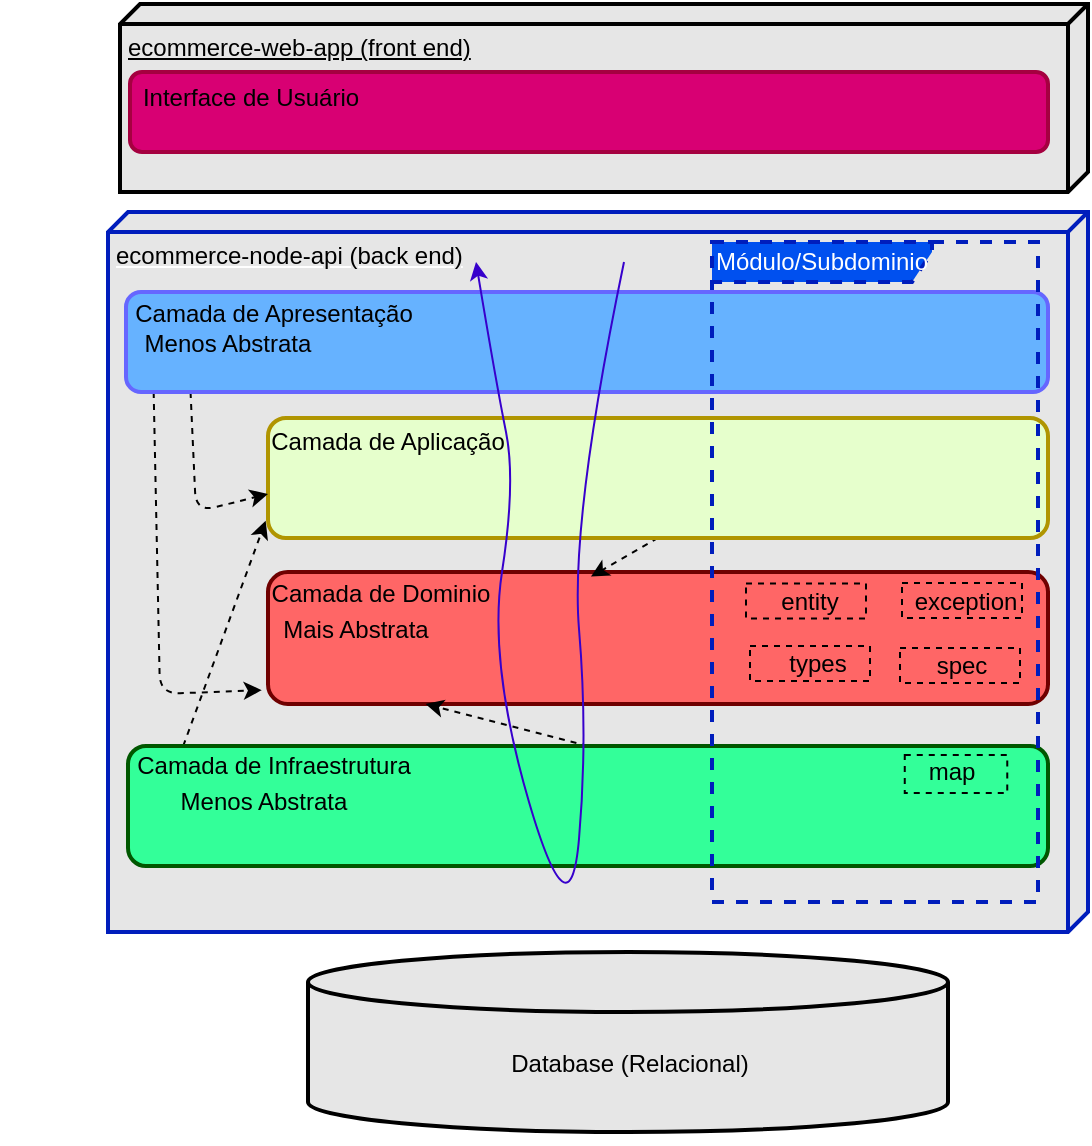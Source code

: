 <mxfile>
    <diagram id="DqfU-nGSnhUROsuJlLy-" name="Arquitetura em Camadas">
        <mxGraphModel dx="1386" dy="792" grid="1" gridSize="10" guides="1" tooltips="1" connect="1" arrows="1" fold="1" page="1" pageScale="1" pageWidth="850" pageHeight="1100" math="0" shadow="0">
            <root>
                <mxCell id="0"/>
                <mxCell id="1" parent="0"/>
                <mxCell id="2" value="&lt;font color=&quot;#000000&quot;&gt;ecommerce-node-api (back end)&lt;/font&gt;" style="verticalAlign=top;align=left;spacingTop=8;spacingLeft=2;spacingRight=12;shape=cube;size=10;direction=south;fontStyle=4;html=1;strokeWidth=2;fillColor=#E6E6E6;fontColor=#ffffff;strokeColor=#001DBC;" parent="1" vertex="1">
                    <mxGeometry x="200" y="130" width="490" height="360" as="geometry"/>
                </mxCell>
                <mxCell id="3" value="&lt;font color=&quot;#000000&quot;&gt;ecommerce-web-app (front end)&lt;/font&gt;" style="verticalAlign=top;align=left;spacingTop=8;spacingLeft=2;spacingRight=12;shape=cube;size=10;direction=south;fontStyle=4;html=1;strokeWidth=2;fillColor=#E6E6E6;" parent="1" vertex="1">
                    <mxGeometry x="206" y="26" width="484" height="94" as="geometry"/>
                </mxCell>
                <mxCell id="5" value="" style="shape=cylinder3;whiteSpace=wrap;html=1;boundedLbl=1;backgroundOutline=1;size=15;strokeWidth=2;fillColor=#E6E6E6;" parent="1" vertex="1">
                    <mxGeometry x="300" y="500" width="320" height="90" as="geometry"/>
                </mxCell>
                <mxCell id="7" value="" style="rounded=1;whiteSpace=wrap;html=1;strokeWidth=2;fillColor=#FF6666;fontColor=#ffffff;strokeColor=#6F0000;" parent="1" vertex="1">
                    <mxGeometry x="280" y="310" width="390" height="66" as="geometry"/>
                </mxCell>
                <mxCell id="8" value="Camada de Dominio" style="text;html=1;strokeColor=none;fillColor=none;align=center;verticalAlign=middle;whiteSpace=wrap;rounded=0;strokeWidth=2;fontColor=#000000;" parent="1" vertex="1">
                    <mxGeometry x="261.5" y="311" width="148.5" height="19" as="geometry"/>
                </mxCell>
                <mxCell id="9" value="Database (Relacional)" style="text;html=1;align=center;verticalAlign=middle;whiteSpace=wrap;rounded=0;strokeWidth=2;fontColor=#000000;" parent="1" vertex="1">
                    <mxGeometry x="346" y="516" width="230" height="80" as="geometry"/>
                </mxCell>
                <mxCell id="58" style="edgeStyle=none;html=1;exitX=0.5;exitY=1;exitDx=0;exitDy=0;entryX=0.414;entryY=0.035;entryDx=0;entryDy=0;entryPerimeter=0;dashed=1;strokeColor=#000000;" edge="1" parent="1" source="10" target="7">
                    <mxGeometry relative="1" as="geometry"/>
                </mxCell>
                <mxCell id="10" value="" style="rounded=1;whiteSpace=wrap;html=1;strokeWidth=2;fillColor=#E6FFCC;fontColor=#000000;strokeColor=#B09500;" parent="1" vertex="1">
                    <mxGeometry x="280" y="233" width="390" height="60" as="geometry"/>
                </mxCell>
                <mxCell id="11" value="Camada de Aplicação" style="text;html=1;align=center;verticalAlign=middle;whiteSpace=wrap;rounded=0;strokeWidth=2;fontColor=#000000;" parent="1" vertex="1">
                    <mxGeometry x="250" y="225" width="180" height="40" as="geometry"/>
                </mxCell>
                <mxCell id="17" style="edgeStyle=none;html=1;exitX=0.5;exitY=0;exitDx=0;exitDy=0;entryX=0.202;entryY=1;entryDx=0;entryDy=0;entryPerimeter=0;dashed=1;fontColor=#000000;strokeColor=#000000;" parent="1" source="12" target="7" edge="1">
                    <mxGeometry relative="1" as="geometry"/>
                </mxCell>
                <mxCell id="50" style="edgeStyle=none;html=1;exitX=0.06;exitY=0;exitDx=0;exitDy=0;exitPerimeter=0;entryX=-0.003;entryY=0.857;entryDx=0;entryDy=0;entryPerimeter=0;dashed=1;strokeColor=#000000;" edge="1" parent="1" source="12" target="10">
                    <mxGeometry relative="1" as="geometry"/>
                </mxCell>
                <mxCell id="12" value="" style="rounded=1;whiteSpace=wrap;html=1;strokeWidth=2;fillColor=#33FF99;fontColor=#ffffff;strokeColor=#005700;points=[[0,0,0,0,0],[0,0.25,0,0,0],[0,0.5,0,0,0],[0,0.75,0,0,0],[0,1,0,0,0],[0.06,0,0,0,0],[0.13,0,0,0,0],[0.25,1,0,0,0],[0.5,1,0,0,0],[0.75,0,0,0,0],[0.75,1,0,0,0],[1,0,0,0,0],[1,0.25,0,0,0],[1,0.5,0,0,0],[1,0.75,0,0,0],[1,1,0,0,0]];" parent="1" vertex="1">
                    <mxGeometry x="210" y="397" width="460" height="60" as="geometry"/>
                </mxCell>
                <mxCell id="13" value="Camada de Infraestrutura" style="text;html=1;strokeColor=none;fillColor=none;align=center;verticalAlign=middle;whiteSpace=wrap;rounded=0;strokeWidth=2;fontColor=#000000;" parent="1" vertex="1">
                    <mxGeometry x="198" y="382" width="170" height="50" as="geometry"/>
                </mxCell>
                <mxCell id="14" value="" style="rounded=1;whiteSpace=wrap;html=1;strokeWidth=2;fillColor=#d80073;fontColor=#ffffff;strokeColor=#A50040;" parent="1" vertex="1">
                    <mxGeometry x="211" y="60" width="459" height="40" as="geometry"/>
                </mxCell>
                <mxCell id="15" value="Interface de Usuário" style="text;html=1;strokeColor=none;fillColor=none;align=center;verticalAlign=middle;whiteSpace=wrap;rounded=0;strokeWidth=2;fontColor=#000000;" parent="1" vertex="1">
                    <mxGeometry x="146" y="49" width="251" height="48" as="geometry"/>
                </mxCell>
                <mxCell id="31" value="" style="rounded=0;whiteSpace=wrap;html=1;strokeWidth=1;fontColor=#000000;strokeColor=#000000;fillColor=none;dashed=1;" parent="1" vertex="1">
                    <mxGeometry x="597" y="315.5" width="60" height="17.5" as="geometry"/>
                </mxCell>
                <mxCell id="34" value="entity" style="text;html=1;strokeColor=none;fillColor=none;align=center;verticalAlign=middle;whiteSpace=wrap;rounded=0;strokeWidth=1;fontColor=#000000;" parent="1" vertex="1">
                    <mxGeometry x="521" y="310" width="60" height="30" as="geometry"/>
                </mxCell>
                <mxCell id="35" value="exception" style="text;html=1;strokeColor=none;fillColor=none;align=center;verticalAlign=middle;whiteSpace=wrap;rounded=0;strokeWidth=1;fontColor=none;" parent="1" vertex="1">
                    <mxGeometry x="610.25" y="318.25" width="37.5" height="14" as="geometry"/>
                </mxCell>
                <mxCell id="55" style="edgeStyle=none;html=1;exitX=0.03;exitY=1;exitDx=0;exitDy=0;exitPerimeter=0;entryX=-0.008;entryY=0.895;entryDx=0;entryDy=0;entryPerimeter=0;dashed=1;strokeColor=#000000;" edge="1" parent="1" source="44" target="7">
                    <mxGeometry relative="1" as="geometry">
                        <Array as="points">
                            <mxPoint x="226" y="371"/>
                        </Array>
                    </mxGeometry>
                </mxCell>
                <mxCell id="57" style="edgeStyle=none;html=1;exitX=0.07;exitY=1;exitDx=0;exitDy=0;exitPerimeter=0;entryX=0;entryY=0.633;entryDx=0;entryDy=0;entryPerimeter=0;dashed=1;strokeColor=#000000;" edge="1" parent="1" source="44" target="10">
                    <mxGeometry relative="1" as="geometry">
                        <Array as="points">
                            <mxPoint x="244" y="280"/>
                        </Array>
                    </mxGeometry>
                </mxCell>
                <mxCell id="44" value="" style="rounded=1;whiteSpace=wrap;html=1;strokeWidth=2;fillColor=#66B2FF;fontColor=#ffffff;strokeColor=#6666FF;points=[[0,0,0,0,0],[0,0.24,0,0,0],[0,0.51,0,0,0],[0,0.76,0,0,0],[0,1,0,0,0],[0.03,1,0,0,0],[0.07,1,0,0,0],[0.25,0,0,0,0],[0.5,0,0,0,0],[0.75,0,0,0,0],[0.75,1,0,0,0],[1,0,0,0,0],[1,0.24,0,0,0],[1,0.51,0,0,0],[1,0.76,0,0,0],[1,1,0,0,0]];" vertex="1" parent="1">
                    <mxGeometry x="209" y="170" width="461" height="50" as="geometry"/>
                </mxCell>
                <mxCell id="36" value="" style="rounded=0;whiteSpace=wrap;html=1;strokeWidth=1;fontColor=#000000;strokeColor=#000000;fillColor=none;dashed=1;" parent="1" vertex="1">
                    <mxGeometry x="596" y="348" width="60" height="17.5" as="geometry"/>
                </mxCell>
                <mxCell id="37" value="" style="rounded=0;whiteSpace=wrap;html=1;strokeWidth=1;fontColor=#000000;strokeColor=#000000;fillColor=none;dashed=1;" parent="1" vertex="1">
                    <mxGeometry x="519" y="315.75" width="60" height="17.5" as="geometry"/>
                </mxCell>
                <mxCell id="38" value="" style="rounded=0;whiteSpace=wrap;html=1;strokeWidth=1;fontColor=#000000;strokeColor=#000000;fillColor=none;dashed=1;" parent="1" vertex="1">
                    <mxGeometry x="521" y="347" width="60" height="17.5" as="geometry"/>
                </mxCell>
                <mxCell id="39" value="spec" style="text;html=1;strokeColor=none;fillColor=none;align=center;verticalAlign=middle;whiteSpace=wrap;rounded=0;strokeWidth=1;fontColor=none;" parent="1" vertex="1">
                    <mxGeometry x="597" y="341.5" width="60" height="30" as="geometry"/>
                </mxCell>
                <mxCell id="40" value="types" style="text;html=1;strokeColor=none;fillColor=none;align=center;verticalAlign=middle;whiteSpace=wrap;rounded=0;strokeWidth=1;fontColor=none;" parent="1" vertex="1">
                    <mxGeometry x="525" y="344.5" width="60" height="22" as="geometry"/>
                </mxCell>
                <mxCell id="41" value="map" style="text;html=1;strokeColor=none;fillColor=none;align=center;verticalAlign=middle;whiteSpace=wrap;rounded=0;strokeWidth=1;fontColor=none;" parent="1" vertex="1">
                    <mxGeometry x="591.63" y="398.5" width="60" height="22" as="geometry"/>
                </mxCell>
                <mxCell id="42" value="" style="rounded=0;whiteSpace=wrap;html=1;dashed=1;strokeWidth=1;fillColor=none;strokeColor=#000000;" parent="1" vertex="1">
                    <mxGeometry x="598.38" y="401.5" width="51.25" height="19" as="geometry"/>
                </mxCell>
                <mxCell id="45" value="Camada de Apresentação" style="text;html=1;align=center;verticalAlign=middle;whiteSpace=wrap;rounded=0;strokeWidth=2;fontColor=#000000;" vertex="1" parent="1">
                    <mxGeometry x="192.5" y="161" width="180" height="40" as="geometry"/>
                </mxCell>
                <mxCell id="46" value="Mais Abstrata" style="text;html=1;align=center;verticalAlign=middle;whiteSpace=wrap;rounded=0;strokeWidth=2;fontColor=#000000;" vertex="1" parent="1">
                    <mxGeometry x="270" y="327.5" width="108" height="22.5" as="geometry"/>
                </mxCell>
                <mxCell id="47" value="Menos Abstrata" style="text;html=1;align=center;verticalAlign=middle;whiteSpace=wrap;rounded=0;strokeWidth=2;fontColor=#000000;" vertex="1" parent="1">
                    <mxGeometry x="188" y="405" width="180" height="40" as="geometry"/>
                </mxCell>
                <mxCell id="48" value="Menos Abstrata" style="text;html=1;align=center;verticalAlign=middle;whiteSpace=wrap;rounded=0;strokeWidth=2;fontColor=#000000;" vertex="1" parent="1">
                    <mxGeometry x="198" y="183" width="123.5" height="26" as="geometry"/>
                </mxCell>
                <mxCell id="22" value="Módulo/Subdominio" style="shape=umlFrame;whiteSpace=wrap;html=1;strokeWidth=2;fontColor=#ffffff;fillColor=#0050ef;strokeColor=#001DBC;dashed=1;width=110;height=20;" parent="1" vertex="1">
                    <mxGeometry x="502" y="145" width="163" height="330" as="geometry"/>
                </mxCell>
                <mxCell id="59" value="" style="curved=1;endArrow=classic;html=1;fillColor=#6a00ff;strokeColor=#3700CC;" edge="1" parent="1">
                    <mxGeometry width="50" height="50" relative="1" as="geometry">
                        <mxPoint x="458" y="155" as="sourcePoint"/>
                        <mxPoint x="384" y="155" as="targetPoint"/>
                        <Array as="points">
                            <mxPoint x="431" y="285"/>
                            <mxPoint x="440" y="392"/>
                            <mxPoint x="431" y="495"/>
                            <mxPoint x="390" y="355"/>
                            <mxPoint x="404" y="265"/>
                            <mxPoint x="394" y="215"/>
                        </Array>
                    </mxGeometry>
                </mxCell>
            </root>
        </mxGraphModel>
    </diagram>
</mxfile>